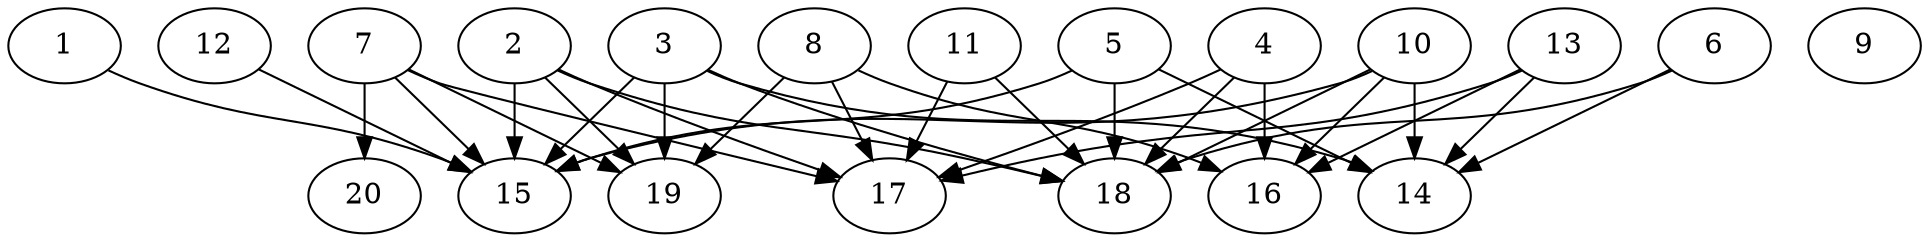 // DAG automatically generated by daggen at Thu Oct  3 13:58:43 2019
// ./daggen --dot -n 20 --ccr 0.5 --fat 0.9 --regular 0.7 --density 0.6 --mindata 5242880 --maxdata 52428800 
digraph G {
  1 [size="69523456", alpha="0.02", expect_size="34761728"] 
  1 -> 15 [size ="34761728"]
  2 [size="11642880", alpha="0.07", expect_size="5821440"] 
  2 -> 15 [size ="5821440"]
  2 -> 17 [size ="5821440"]
  2 -> 18 [size ="5821440"]
  2 -> 19 [size ="5821440"]
  3 [size="64555008", alpha="0.11", expect_size="32277504"] 
  3 -> 14 [size ="32277504"]
  3 -> 15 [size ="32277504"]
  3 -> 18 [size ="32277504"]
  3 -> 19 [size ="32277504"]
  4 [size="60325888", alpha="0.18", expect_size="30162944"] 
  4 -> 16 [size ="30162944"]
  4 -> 17 [size ="30162944"]
  4 -> 18 [size ="30162944"]
  5 [size="38647808", alpha="0.07", expect_size="19323904"] 
  5 -> 14 [size ="19323904"]
  5 -> 15 [size ="19323904"]
  5 -> 18 [size ="19323904"]
  6 [size="16926720", alpha="0.11", expect_size="8463360"] 
  6 -> 14 [size ="8463360"]
  6 -> 18 [size ="8463360"]
  7 [size="20832256", alpha="0.05", expect_size="10416128"] 
  7 -> 15 [size ="10416128"]
  7 -> 17 [size ="10416128"]
  7 -> 19 [size ="10416128"]
  7 -> 20 [size ="10416128"]
  8 [size="48353280", alpha="0.11", expect_size="24176640"] 
  8 -> 16 [size ="24176640"]
  8 -> 17 [size ="24176640"]
  8 -> 19 [size ="24176640"]
  9 [size="15620096", alpha="0.02", expect_size="7810048"] 
  10 [size="72321024", alpha="0.11", expect_size="36160512"] 
  10 -> 14 [size ="36160512"]
  10 -> 15 [size ="36160512"]
  10 -> 16 [size ="36160512"]
  10 -> 18 [size ="36160512"]
  11 [size="97908736", alpha="0.03", expect_size="48954368"] 
  11 -> 17 [size ="48954368"]
  11 -> 18 [size ="48954368"]
  12 [size="13860864", alpha="0.18", expect_size="6930432"] 
  12 -> 15 [size ="6930432"]
  13 [size="46706688", alpha="0.01", expect_size="23353344"] 
  13 -> 14 [size ="23353344"]
  13 -> 16 [size ="23353344"]
  13 -> 17 [size ="23353344"]
  14 [size="99704832", alpha="0.01", expect_size="49852416"] 
  15 [size="92211200", alpha="0.12", expect_size="46105600"] 
  16 [size="30468096", alpha="0.05", expect_size="15234048"] 
  17 [size="83478528", alpha="0.18", expect_size="41739264"] 
  18 [size="12384256", alpha="0.16", expect_size="6192128"] 
  19 [size="64737280", alpha="0.02", expect_size="32368640"] 
  20 [size="74881024", alpha="0.07", expect_size="37440512"] 
}
